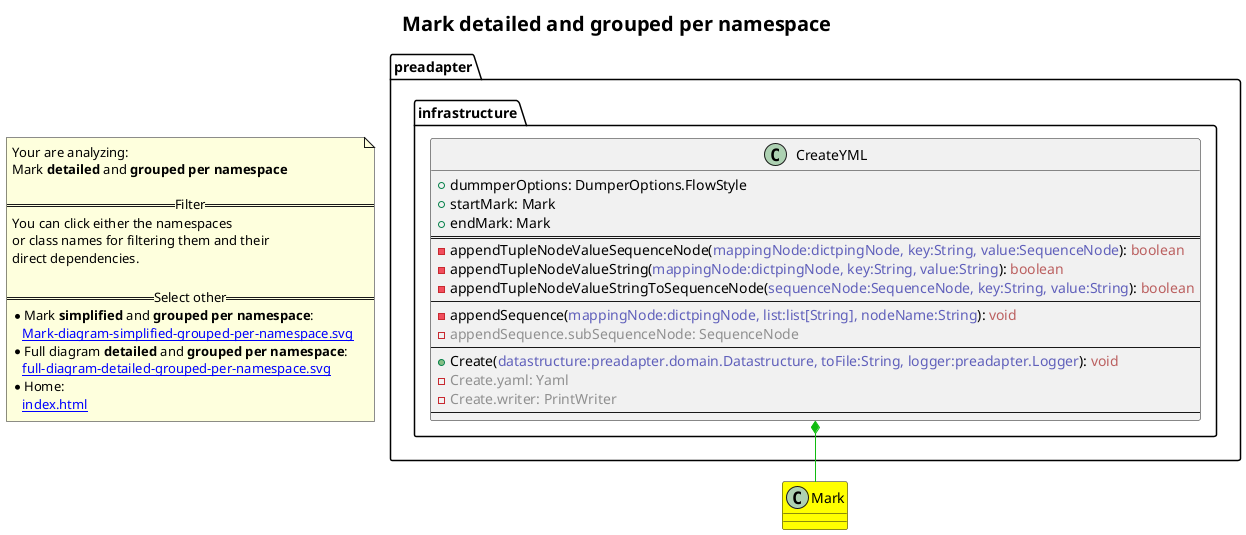 @startuml
skinparam linetype ortho
title <size:20>Mark **detailed** and **grouped per namespace**</size>
note "Your are analyzing:\nMark **detailed** and **grouped per namespace**\n\n==Filter==\nYou can click either the namespaces \nor class names for filtering them and their\ndirect dependencies.\n\n==Select other==\n* Mark **simplified** and **grouped per namespace**:\n   [[Mark-diagram-simplified-grouped-per-namespace.svg]]\n* Full diagram **detailed** and **grouped per namespace**:\n   [[full-diagram-detailed-grouped-per-namespace.svg]]\n* Home:\n   [[index.html]]" as FloatingNote
class Mark [[Mark-diagram-detailed-grouped-per-namespace.svg]] #yellow {
}
' Closing all previous_sub_namespace_list namespace None because file analysis is finished.
namespace preadapter [[preadapter-diagram-detailed-grouped-per-namespace.svg]] {
namespace preadapter.infrastructure [[preadapter.infrastructure-diagram-detailed-grouped-per-namespace.svg]] {
  class preadapter.infrastructure.CreateYML [[preadapter.infrastructure.CreateYML-diagram-detailed-grouped-per-namespace.svg]]  {
    + dummperOptions: DumperOptions.FlowStyle
    + startMark: Mark
    + endMark: Mark
==
    - appendTupleNodeValueSequenceNode(<font color="6060BB">mappingNode:dictpingNode, key:String, value:SequenceNode</font>): <font color="BB6060">boolean</font>
    - appendTupleNodeValueString(<font color="6060BB">mappingNode:dictpingNode, key:String, value:String</font>): <font color="BB6060">boolean</font>
    - appendTupleNodeValueStringToSequenceNode(<font color="6060BB">sequenceNode:SequenceNode, key:String, value:String</font>): <font color="BB6060">boolean</font>
--
    - appendSequence(<font color="6060BB">mappingNode:dictpingNode, list:list[String], nodeName:String</font>): <font color="BB6060">void</font>
    - <font color="909090">appendSequence.subSequenceNode: SequenceNode</font>
--
    + Create(<font color="6060BB">datastructure:preadapter.domain.Datastructure, toFile:String, logger:preadapter.Logger</font>): <font color="BB6060">void</font>
    - <font color="909090">Create.yaml: Yaml</font>
    - <font color="909090">Create.writer: PrintWriter</font>
--
  }
'Compared namespace preadapter.infrastructure [[preadapter.infrastructure-diagram-detailed-grouped-per-namespace.svg]] { with last element of   }
' Closing all previous_sub_namespace_list namespace None because file analysis is finished.
' Closing namespace infrastructure
}
' Closing namespace preadapter
}
 ' *************************************** 
 ' *************************************** 
 ' *************************************** 
' Class relations extracted from namespace:
' 
' Class relations extracted from namespace:
' preadapter.infrastructure
preadapter.infrastructure.CreateYML *-[#10BB10]- Mark 
@enduml